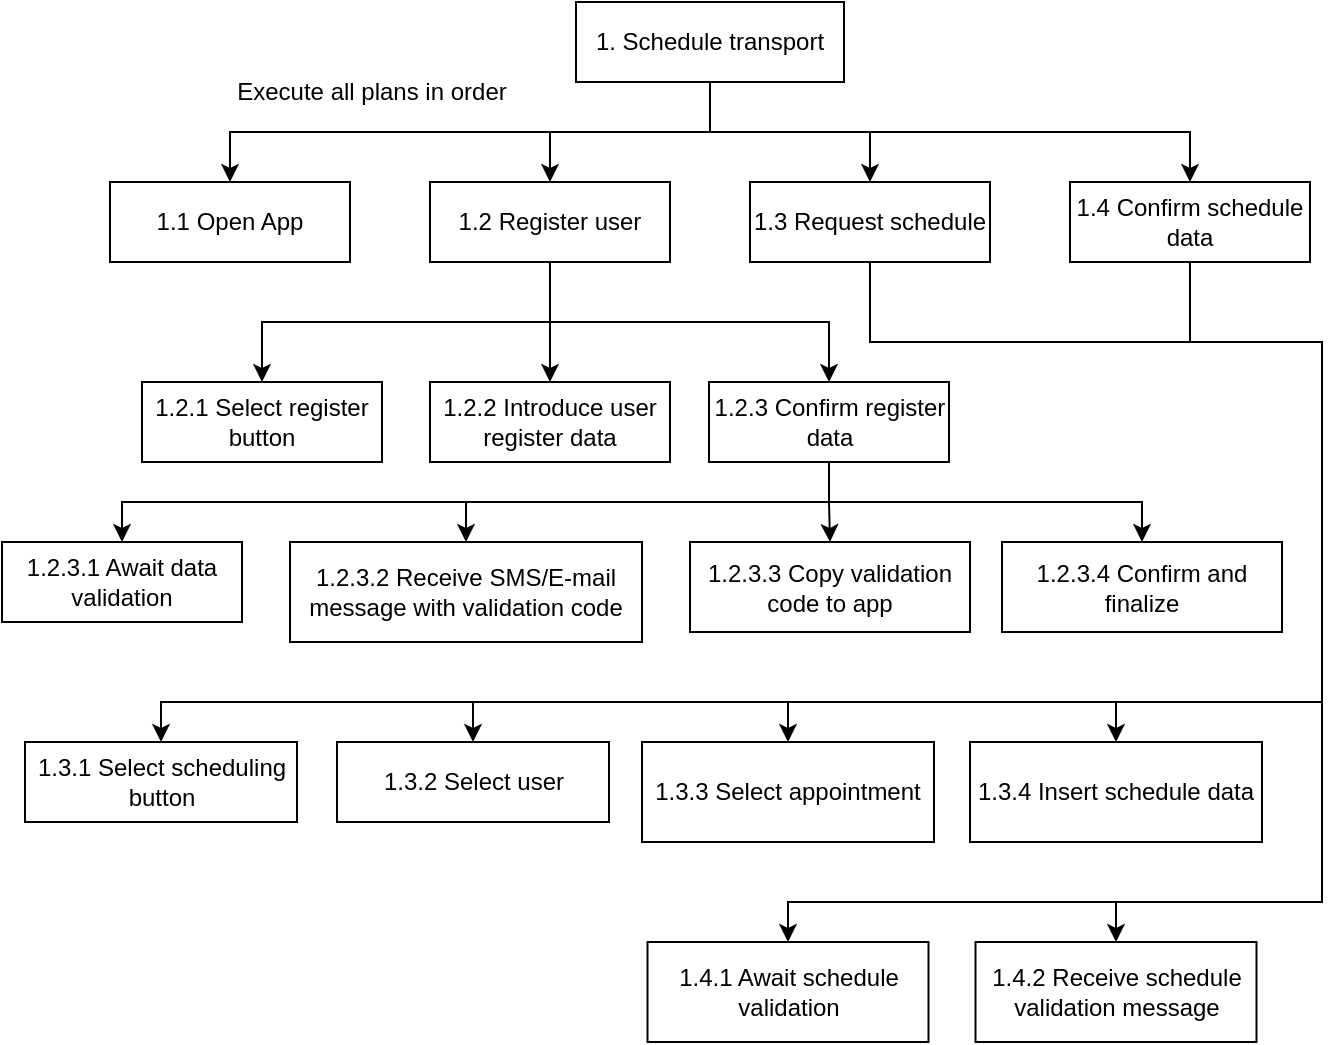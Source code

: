<mxfile version="21.1.5" type="device">
  <diagram id="prtHgNgQTEPvFCAcTncT" name="Page-1">
    <mxGraphModel dx="2074" dy="1142" grid="1" gridSize="10" guides="1" tooltips="1" connect="1" arrows="1" fold="1" page="1" pageScale="1" pageWidth="827" pageHeight="1169" math="0" shadow="0">
      <root>
        <mxCell id="0" />
        <mxCell id="1" parent="0" />
        <mxCell id="fz2Zorp6x9bmbX01ODAP-3" style="edgeStyle=orthogonalEdgeStyle;rounded=0;orthogonalLoop=1;jettySize=auto;html=1;exitX=0.5;exitY=1;exitDx=0;exitDy=0;entryX=0.5;entryY=0;entryDx=0;entryDy=0;" edge="1" parent="1" source="fz2Zorp6x9bmbX01ODAP-1" target="fz2Zorp6x9bmbX01ODAP-2">
          <mxGeometry relative="1" as="geometry" />
        </mxCell>
        <mxCell id="fz2Zorp6x9bmbX01ODAP-5" style="edgeStyle=orthogonalEdgeStyle;rounded=0;orthogonalLoop=1;jettySize=auto;html=1;exitX=0.5;exitY=1;exitDx=0;exitDy=0;entryX=0.5;entryY=0;entryDx=0;entryDy=0;" edge="1" parent="1" source="fz2Zorp6x9bmbX01ODAP-1" target="fz2Zorp6x9bmbX01ODAP-4">
          <mxGeometry relative="1" as="geometry" />
        </mxCell>
        <mxCell id="fz2Zorp6x9bmbX01ODAP-8" style="edgeStyle=orthogonalEdgeStyle;rounded=0;orthogonalLoop=1;jettySize=auto;html=1;exitX=0.5;exitY=1;exitDx=0;exitDy=0;entryX=0.5;entryY=0;entryDx=0;entryDy=0;" edge="1" parent="1" source="fz2Zorp6x9bmbX01ODAP-1" target="fz2Zorp6x9bmbX01ODAP-6">
          <mxGeometry relative="1" as="geometry" />
        </mxCell>
        <mxCell id="fz2Zorp6x9bmbX01ODAP-10" style="edgeStyle=orthogonalEdgeStyle;rounded=0;orthogonalLoop=1;jettySize=auto;html=1;exitX=0.5;exitY=1;exitDx=0;exitDy=0;entryX=0.5;entryY=0;entryDx=0;entryDy=0;" edge="1" parent="1" source="fz2Zorp6x9bmbX01ODAP-1" target="fz2Zorp6x9bmbX01ODAP-9">
          <mxGeometry relative="1" as="geometry" />
        </mxCell>
        <mxCell id="fz2Zorp6x9bmbX01ODAP-1" value="1. Schedule transport " style="rounded=0;whiteSpace=wrap;html=1;" vertex="1" parent="1">
          <mxGeometry x="347" y="50" width="134" height="40" as="geometry" />
        </mxCell>
        <mxCell id="fz2Zorp6x9bmbX01ODAP-2" value="1.1 Open App" style="rounded=0;whiteSpace=wrap;html=1;" vertex="1" parent="1">
          <mxGeometry x="114" y="140" width="120" height="40" as="geometry" />
        </mxCell>
        <mxCell id="fz2Zorp6x9bmbX01ODAP-13" style="edgeStyle=orthogonalEdgeStyle;rounded=0;orthogonalLoop=1;jettySize=auto;html=1;exitX=0.5;exitY=1;exitDx=0;exitDy=0;entryX=0.5;entryY=0;entryDx=0;entryDy=0;" edge="1" parent="1" source="fz2Zorp6x9bmbX01ODAP-4" target="fz2Zorp6x9bmbX01ODAP-12">
          <mxGeometry relative="1" as="geometry" />
        </mxCell>
        <mxCell id="fz2Zorp6x9bmbX01ODAP-14" style="edgeStyle=orthogonalEdgeStyle;rounded=0;orthogonalLoop=1;jettySize=auto;html=1;exitX=0.5;exitY=1;exitDx=0;exitDy=0;entryX=0.5;entryY=0;entryDx=0;entryDy=0;" edge="1" parent="1" source="fz2Zorp6x9bmbX01ODAP-4" target="fz2Zorp6x9bmbX01ODAP-11">
          <mxGeometry relative="1" as="geometry">
            <Array as="points">
              <mxPoint x="334" y="210" />
              <mxPoint x="190" y="210" />
            </Array>
          </mxGeometry>
        </mxCell>
        <mxCell id="fz2Zorp6x9bmbX01ODAP-17" style="edgeStyle=orthogonalEdgeStyle;rounded=0;orthogonalLoop=1;jettySize=auto;html=1;exitX=0.5;exitY=1;exitDx=0;exitDy=0;entryX=0.5;entryY=0;entryDx=0;entryDy=0;" edge="1" parent="1" source="fz2Zorp6x9bmbX01ODAP-4" target="fz2Zorp6x9bmbX01ODAP-15">
          <mxGeometry relative="1" as="geometry">
            <Array as="points">
              <mxPoint x="334" y="210" />
              <mxPoint x="474" y="210" />
            </Array>
          </mxGeometry>
        </mxCell>
        <mxCell id="fz2Zorp6x9bmbX01ODAP-4" value="1.2 Register user" style="rounded=0;whiteSpace=wrap;html=1;" vertex="1" parent="1">
          <mxGeometry x="274" y="140" width="120" height="40" as="geometry" />
        </mxCell>
        <mxCell id="fz2Zorp6x9bmbX01ODAP-28" style="edgeStyle=orthogonalEdgeStyle;rounded=0;orthogonalLoop=1;jettySize=auto;html=1;exitX=0.5;exitY=1;exitDx=0;exitDy=0;entryX=0.5;entryY=0;entryDx=0;entryDy=0;" edge="1" parent="1" source="fz2Zorp6x9bmbX01ODAP-6" target="fz2Zorp6x9bmbX01ODAP-27">
          <mxGeometry relative="1" as="geometry">
            <mxPoint x="210" y="400" as="targetPoint" />
            <Array as="points">
              <mxPoint x="494" y="220" />
              <mxPoint x="720" y="220" />
              <mxPoint x="720" y="400" />
              <mxPoint x="140" y="400" />
            </Array>
          </mxGeometry>
        </mxCell>
        <mxCell id="fz2Zorp6x9bmbX01ODAP-6" value="1.3 Request schedule" style="rounded=0;whiteSpace=wrap;html=1;" vertex="1" parent="1">
          <mxGeometry x="434" y="140" width="120" height="40" as="geometry" />
        </mxCell>
        <mxCell id="fz2Zorp6x9bmbX01ODAP-42" style="edgeStyle=orthogonalEdgeStyle;rounded=0;orthogonalLoop=1;jettySize=auto;html=1;exitX=0.5;exitY=1;exitDx=0;exitDy=0;entryX=0.5;entryY=0;entryDx=0;entryDy=0;" edge="1" parent="1" source="fz2Zorp6x9bmbX01ODAP-9" target="fz2Zorp6x9bmbX01ODAP-41">
          <mxGeometry relative="1" as="geometry">
            <Array as="points">
              <mxPoint x="654" y="220" />
              <mxPoint x="720" y="220" />
              <mxPoint x="720" y="500" />
              <mxPoint x="617" y="500" />
            </Array>
          </mxGeometry>
        </mxCell>
        <mxCell id="fz2Zorp6x9bmbX01ODAP-9" value="1.4 Confirm schedule data" style="rounded=0;whiteSpace=wrap;html=1;" vertex="1" parent="1">
          <mxGeometry x="594" y="140" width="120" height="40" as="geometry" />
        </mxCell>
        <mxCell id="fz2Zorp6x9bmbX01ODAP-11" value="1.2.1 Select register button" style="rounded=0;whiteSpace=wrap;html=1;" vertex="1" parent="1">
          <mxGeometry x="130" y="240" width="120" height="40" as="geometry" />
        </mxCell>
        <mxCell id="fz2Zorp6x9bmbX01ODAP-12" value="1.2.2 Introduce user register data" style="rounded=0;whiteSpace=wrap;html=1;" vertex="1" parent="1">
          <mxGeometry x="274" y="240" width="120" height="40" as="geometry" />
        </mxCell>
        <mxCell id="fz2Zorp6x9bmbX01ODAP-19" style="edgeStyle=orthogonalEdgeStyle;rounded=0;orthogonalLoop=1;jettySize=auto;html=1;exitX=0.5;exitY=1;exitDx=0;exitDy=0;entryX=0.5;entryY=0;entryDx=0;entryDy=0;" edge="1" parent="1" source="fz2Zorp6x9bmbX01ODAP-15" target="fz2Zorp6x9bmbX01ODAP-18">
          <mxGeometry relative="1" as="geometry" />
        </mxCell>
        <mxCell id="fz2Zorp6x9bmbX01ODAP-22" style="edgeStyle=orthogonalEdgeStyle;rounded=0;orthogonalLoop=1;jettySize=auto;html=1;exitX=0.5;exitY=1;exitDx=0;exitDy=0;entryX=0.5;entryY=0;entryDx=0;entryDy=0;" edge="1" parent="1" source="fz2Zorp6x9bmbX01ODAP-15" target="fz2Zorp6x9bmbX01ODAP-20">
          <mxGeometry relative="1" as="geometry" />
        </mxCell>
        <mxCell id="fz2Zorp6x9bmbX01ODAP-24" style="edgeStyle=orthogonalEdgeStyle;rounded=0;orthogonalLoop=1;jettySize=auto;html=1;exitX=0.5;exitY=1;exitDx=0;exitDy=0;entryX=0.5;entryY=0;entryDx=0;entryDy=0;" edge="1" parent="1" source="fz2Zorp6x9bmbX01ODAP-15" target="fz2Zorp6x9bmbX01ODAP-23">
          <mxGeometry relative="1" as="geometry" />
        </mxCell>
        <mxCell id="fz2Zorp6x9bmbX01ODAP-26" style="edgeStyle=orthogonalEdgeStyle;rounded=0;orthogonalLoop=1;jettySize=auto;html=1;exitX=0.5;exitY=1;exitDx=0;exitDy=0;entryX=0.5;entryY=0;entryDx=0;entryDy=0;" edge="1" parent="1" source="fz2Zorp6x9bmbX01ODAP-15" target="fz2Zorp6x9bmbX01ODAP-25">
          <mxGeometry relative="1" as="geometry" />
        </mxCell>
        <mxCell id="fz2Zorp6x9bmbX01ODAP-15" value="1.2.3 Confirm register data" style="rounded=0;whiteSpace=wrap;html=1;" vertex="1" parent="1">
          <mxGeometry x="413.5" y="240" width="120" height="40" as="geometry" />
        </mxCell>
        <mxCell id="fz2Zorp6x9bmbX01ODAP-18" value="1.2.3.1 Await data validation" style="rounded=0;whiteSpace=wrap;html=1;" vertex="1" parent="1">
          <mxGeometry x="60" y="320" width="120" height="40" as="geometry" />
        </mxCell>
        <mxCell id="fz2Zorp6x9bmbX01ODAP-20" value="1.2.3.2 Receive SMS/E-mail message with validation code" style="rounded=0;whiteSpace=wrap;html=1;" vertex="1" parent="1">
          <mxGeometry x="204" y="320" width="176" height="50" as="geometry" />
        </mxCell>
        <mxCell id="fz2Zorp6x9bmbX01ODAP-23" value="1.2.3.3 Copy validation code to app" style="rounded=0;whiteSpace=wrap;html=1;" vertex="1" parent="1">
          <mxGeometry x="404" y="320" width="140" height="45" as="geometry" />
        </mxCell>
        <mxCell id="fz2Zorp6x9bmbX01ODAP-25" value="1.2.3.4 Confirm and finalize" style="rounded=0;whiteSpace=wrap;html=1;" vertex="1" parent="1">
          <mxGeometry x="560" y="320" width="140" height="45" as="geometry" />
        </mxCell>
        <mxCell id="fz2Zorp6x9bmbX01ODAP-27" value="1.3.1 Select scheduling button" style="rounded=0;whiteSpace=wrap;html=1;" vertex="1" parent="1">
          <mxGeometry x="71.5" y="420" width="136" height="40" as="geometry" />
        </mxCell>
        <mxCell id="fz2Zorp6x9bmbX01ODAP-30" value="1.3.2 Select user" style="rounded=0;whiteSpace=wrap;html=1;" vertex="1" parent="1">
          <mxGeometry x="227.5" y="420" width="136" height="40" as="geometry" />
        </mxCell>
        <mxCell id="fz2Zorp6x9bmbX01ODAP-32" style="edgeStyle=orthogonalEdgeStyle;rounded=0;orthogonalLoop=1;jettySize=auto;html=1;exitX=0.5;exitY=1;exitDx=0;exitDy=0;entryX=0.5;entryY=0;entryDx=0;entryDy=0;" edge="1" parent="1" source="fz2Zorp6x9bmbX01ODAP-6" target="fz2Zorp6x9bmbX01ODAP-30">
          <mxGeometry relative="1" as="geometry">
            <mxPoint x="504" y="190" as="sourcePoint" />
            <mxPoint x="312" y="430" as="targetPoint" />
            <Array as="points">
              <mxPoint x="494" y="220" />
              <mxPoint x="720" y="220" />
              <mxPoint x="720" y="400" />
              <mxPoint x="296" y="400" />
            </Array>
          </mxGeometry>
        </mxCell>
        <mxCell id="fz2Zorp6x9bmbX01ODAP-33" value="1.3.3 Select appointment" style="rounded=0;whiteSpace=wrap;html=1;" vertex="1" parent="1">
          <mxGeometry x="380" y="420" width="146" height="50" as="geometry" />
        </mxCell>
        <mxCell id="fz2Zorp6x9bmbX01ODAP-34" style="edgeStyle=orthogonalEdgeStyle;rounded=0;orthogonalLoop=1;jettySize=auto;html=1;exitX=0.5;exitY=1;exitDx=0;exitDy=0;entryX=0.5;entryY=0;entryDx=0;entryDy=0;" edge="1" parent="1" target="fz2Zorp6x9bmbX01ODAP-33" source="fz2Zorp6x9bmbX01ODAP-6">
          <mxGeometry relative="1" as="geometry">
            <mxPoint x="637.5" y="180" as="sourcePoint" />
            <mxPoint x="540" y="410" as="targetPoint" />
            <Array as="points">
              <mxPoint x="494" y="220" />
              <mxPoint x="720" y="220" />
              <mxPoint x="720" y="400" />
              <mxPoint x="453" y="400" />
            </Array>
          </mxGeometry>
        </mxCell>
        <mxCell id="fz2Zorp6x9bmbX01ODAP-38" value="1.3.4 Insert schedule data" style="rounded=0;whiteSpace=wrap;html=1;" vertex="1" parent="1">
          <mxGeometry x="544" y="420" width="146" height="50" as="geometry" />
        </mxCell>
        <mxCell id="fz2Zorp6x9bmbX01ODAP-39" style="edgeStyle=orthogonalEdgeStyle;rounded=0;orthogonalLoop=1;jettySize=auto;html=1;exitX=0.5;exitY=1;exitDx=0;exitDy=0;entryX=0.5;entryY=0;entryDx=0;entryDy=0;" edge="1" parent="1" source="fz2Zorp6x9bmbX01ODAP-6" target="fz2Zorp6x9bmbX01ODAP-38">
          <mxGeometry relative="1" as="geometry">
            <mxPoint x="504" y="190" as="sourcePoint" />
            <mxPoint x="463" y="430" as="targetPoint" />
            <Array as="points">
              <mxPoint x="494" y="220" />
              <mxPoint x="720" y="220" />
              <mxPoint x="720" y="400" />
              <mxPoint x="617" y="400" />
            </Array>
          </mxGeometry>
        </mxCell>
        <mxCell id="fz2Zorp6x9bmbX01ODAP-40" value="1.4.1 Await schedule validation" style="rounded=0;whiteSpace=wrap;html=1;" vertex="1" parent="1">
          <mxGeometry x="382.75" y="520" width="140.5" height="50" as="geometry" />
        </mxCell>
        <mxCell id="fz2Zorp6x9bmbX01ODAP-41" value="1.4.2 Receive schedule validation message" style="rounded=0;whiteSpace=wrap;html=1;" vertex="1" parent="1">
          <mxGeometry x="546.75" y="520" width="140.5" height="50" as="geometry" />
        </mxCell>
        <mxCell id="fz2Zorp6x9bmbX01ODAP-43" style="edgeStyle=orthogonalEdgeStyle;rounded=0;orthogonalLoop=1;jettySize=auto;html=1;exitX=0.5;exitY=1;exitDx=0;exitDy=0;entryX=0.5;entryY=0;entryDx=0;entryDy=0;" edge="1" parent="1" source="fz2Zorp6x9bmbX01ODAP-9" target="fz2Zorp6x9bmbX01ODAP-40">
          <mxGeometry relative="1" as="geometry">
            <mxPoint x="664" y="190" as="sourcePoint" />
            <mxPoint x="627" y="530" as="targetPoint" />
            <Array as="points">
              <mxPoint x="654" y="220" />
              <mxPoint x="720" y="220" />
              <mxPoint x="720" y="500" />
              <mxPoint x="453" y="500" />
            </Array>
          </mxGeometry>
        </mxCell>
        <mxCell id="fz2Zorp6x9bmbX01ODAP-44" value="Execute all plans in order" style="text;html=1;strokeColor=none;fillColor=none;align=center;verticalAlign=middle;whiteSpace=wrap;rounded=0;" vertex="1" parent="1">
          <mxGeometry x="170" y="80" width="150" height="30" as="geometry" />
        </mxCell>
      </root>
    </mxGraphModel>
  </diagram>
</mxfile>
